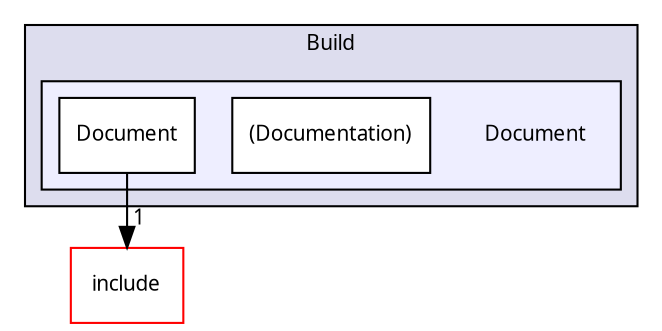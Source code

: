 digraph "Solution/Solution/Alicorn/Build/Document" {
  compound=true
  node [ fontsize="10", fontname="Verdana"];
  edge [ labelfontsize="10", labelfontname="Verdana"];
  subgraph clusterdir_8474876d6addb29d5cfd67f2cdcf2951 {
    graph [ bgcolor="#ddddee", pencolor="black", label="Build" fontname="Verdana", fontsize="10", URL="dir_8474876d6addb29d5cfd67f2cdcf2951.html"]
  subgraph clusterdir_4503462b86ca52b28b50702277ce07c1 {
    graph [ bgcolor="#eeeeff", pencolor="black", label="" URL="dir_4503462b86ca52b28b50702277ce07c1.html"];
    dir_4503462b86ca52b28b50702277ce07c1 [shape=plaintext label="Document"];
    dir_31471c72a1fbaa9b3eb93440f1fa5b4a [shape=box label="(Documentation)" color="black" fillcolor="white" style="filled" URL="dir_31471c72a1fbaa9b3eb93440f1fa5b4a.html"];
    dir_b17e5c08696c2994255f9eb147a43d47 [shape=box label="Document" color="black" fillcolor="white" style="filled" URL="dir_b17e5c08696c2994255f9eb147a43d47.html"];
  }
  }
  dir_3e485b6767415191f62ea634d9473613 [shape=box label="include" fillcolor="white" style="filled" color="red" URL="dir_3e485b6767415191f62ea634d9473613.html"];
  dir_b17e5c08696c2994255f9eb147a43d47->dir_3e485b6767415191f62ea634d9473613 [headlabel="1", labeldistance=1.5 headhref="dir_000036_000048.html"];
}
